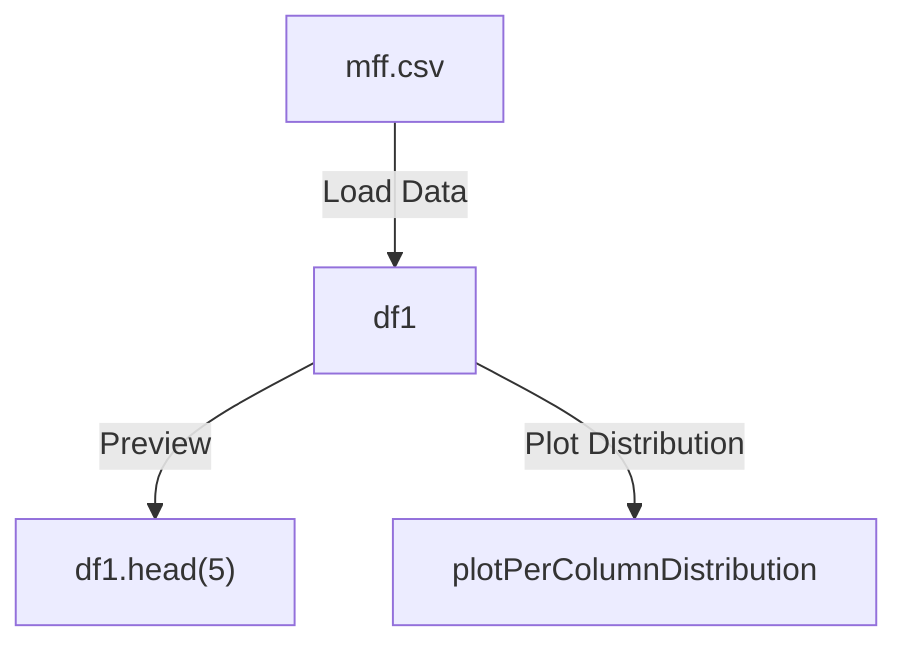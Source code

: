 flowchart TD
    %% Node for Data Source
    A["mff.csv"] --> |Load Data| B["df1"]
    
    %% Node for DataFrame Creation
    B["df1"] --> |Preview| C["df1.head(5)"]
    B --> |Plot Distribution| D["plotPerColumnDistribution"]
    
    %% Node Descriptions
    %% A: This is the CSV file containing the original dataset.
    %% B: df1 is a DataFrame created by reading mff.csv, used as the primary dataset.
    %% C: Displays the first 5 rows of df1 for previewing the data.
    %% D: Plots the distribution of each column in df1.
